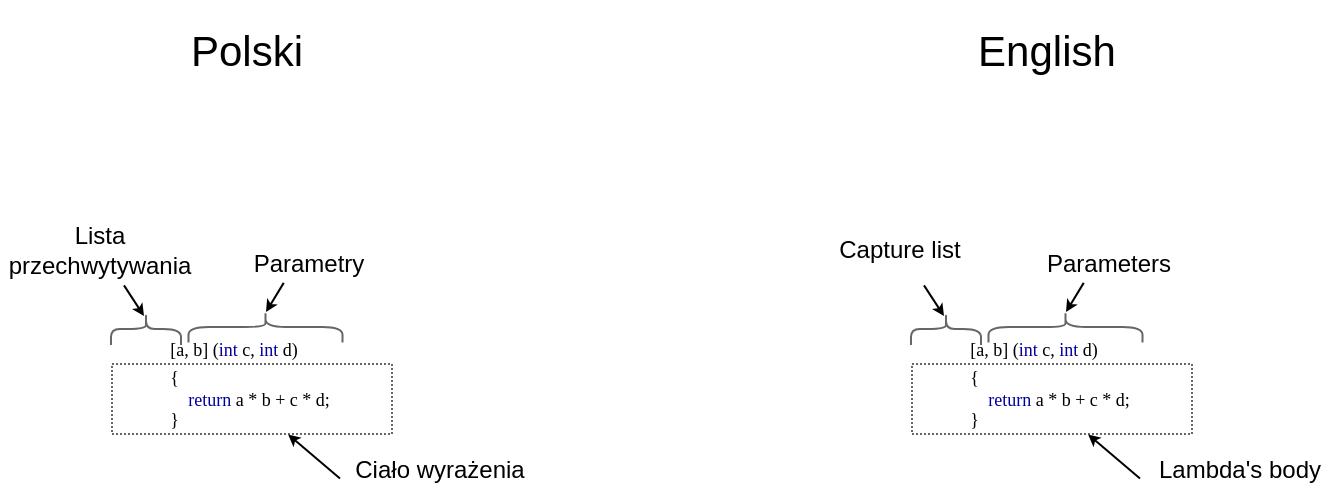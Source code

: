 <mxfile version="15.4.0" type="device" pages="3"><diagram id="8EntF4FvKqaCvW6eNbhl" name="Summary"><mxGraphModel dx="905" dy="667" grid="1" gridSize="10" guides="1" tooltips="1" connect="1" arrows="1" fold="1" page="1" pageScale="1" pageWidth="827" pageHeight="1169" math="0" shadow="0"><root><mxCell id="0"/><mxCell id="1" parent="0"/><mxCell id="fVPsr6wMrsrGlbquOJFx-3" value="&lt;p style=&quot;line-height: 200%&quot;&gt;&lt;/p&gt;&lt;div style=&quot;text-align: left ; line-height: 150%&quot;&gt;&lt;span style=&quot;font-size: 9px ; font-family: &amp;#34;jetbrains mono&amp;#34;&quot;&gt;[&lt;/span&gt;&lt;font style=&quot;font-size: 9px ; font-family: &amp;#34;jetbrains mono&amp;#34;&quot;&gt;a&lt;/font&gt;&lt;span style=&quot;font-size: 9px ; font-family: &amp;#34;jetbrains mono&amp;#34;&quot;&gt;, &lt;/span&gt;&lt;font style=&quot;font-size: 9px ; font-family: &amp;#34;jetbrains mono&amp;#34;&quot;&gt;b&lt;/font&gt;&lt;span style=&quot;font-size: 9px ; font-family: &amp;#34;jetbrains mono&amp;#34;&quot;&gt;] (&lt;/span&gt;&lt;font color=&quot;#00009f&quot; style=&quot;font-size: 9px ; font-family: &amp;#34;jetbrains mono&amp;#34;&quot;&gt;int&lt;/font&gt;&lt;span style=&quot;font-size: 9px ; font-family: &amp;#34;jetbrains mono&amp;#34;&quot;&gt; &lt;/span&gt;&lt;font style=&quot;font-size: 9px ; font-family: &amp;#34;jetbrains mono&amp;#34;&quot;&gt;c&lt;/font&gt;&lt;span style=&quot;font-size: 9px ; font-family: &amp;#34;jetbrains mono&amp;#34;&quot;&gt;, &lt;/span&gt;&lt;font color=&quot;#00009f&quot; style=&quot;font-size: 9px ; font-family: &amp;#34;jetbrains mono&amp;#34;&quot;&gt;int&lt;/font&gt;&lt;span style=&quot;font-size: 9px ; font-family: &amp;#34;jetbrains mono&amp;#34;&quot;&gt; &lt;/span&gt;&lt;font style=&quot;font-size: 9px ; font-family: &amp;#34;jetbrains mono&amp;#34;&quot;&gt;d&lt;/font&gt;&lt;span style=&quot;font-size: 9px ; font-family: &amp;#34;jetbrains mono&amp;#34;&quot;&gt;)&lt;/span&gt;&lt;/div&gt;&lt;font face=&quot;Jetbrains Mono&quot; style=&quot;font-size: 9px&quot;&gt;&lt;div style=&quot;text-align: left&quot;&gt;&lt;span&gt;{&lt;/span&gt;&lt;/div&gt;&lt;font style=&quot;font-size: 9px&quot; color=&quot;#00009f&quot;&gt;&lt;div style=&quot;text-align: left&quot;&gt;&lt;font color=&quot;#00009f&quot;&gt;&amp;nbsp; &amp;nbsp; return&lt;/font&gt;&lt;span style=&quot;color: rgb(0 , 0 , 0)&quot;&gt; &lt;/span&gt;&lt;font style=&quot;color: rgb(0 , 0 , 0)&quot;&gt;a&lt;/font&gt;&lt;span style=&quot;color: rgb(0 , 0 , 0)&quot;&gt; * &lt;/span&gt;&lt;font style=&quot;color: rgb(0 , 0 , 0)&quot;&gt;b&lt;/font&gt;&lt;span style=&quot;color: rgb(0 , 0 , 0)&quot;&gt; + &lt;/span&gt;&lt;font style=&quot;color: rgb(0 , 0 , 0)&quot;&gt;c&lt;/font&gt;&lt;span style=&quot;color: rgb(0 , 0 , 0)&quot;&gt; * &lt;/span&gt;&lt;font style=&quot;color: rgb(0 , 0 , 0)&quot;&gt;d&lt;/font&gt;&lt;span style=&quot;color: rgb(0 , 0 , 0)&quot;&gt;;&lt;/span&gt;&lt;/div&gt;&lt;/font&gt;&lt;div style=&quot;text-align: left&quot;&gt;&lt;span&gt;}&lt;/span&gt;&lt;/div&gt;&lt;/font&gt;&lt;p&gt;&lt;/p&gt;" style="rounded=1;whiteSpace=wrap;html=1;fillColor=none;strokeColor=none;" parent="1" vertex="1"><mxGeometry x="140" y="209" width="170" height="61" as="geometry"/></mxCell><mxCell id="48emd6NnR1DoI41wuNjU-4" value="" style="rounded=0;whiteSpace=wrap;html=1;fontSize=12;fillColor=none;strokeColor=#666666;fontColor=#333333;dashed=1;dashPattern=1 1;strokeWidth=1;" vertex="1" parent="1"><mxGeometry x="156" y="232" width="140" height="35" as="geometry"/></mxCell><mxCell id="fVPsr6wMrsrGlbquOJFx-7" value="" style="curved=1;endArrow=classic;html=1;rounded=0;fontColor=#FF3333;endSize=3;exitX=0;exitY=0.75;exitDx=0;exitDy=0;entryX=0.629;entryY=1.006;entryDx=0;entryDy=0;entryPerimeter=0;" parent="1" edge="1" target="48emd6NnR1DoI41wuNjU-4" source="zTWzpT8O-KkUl1kZ7TWv-6"><mxGeometry width="50" height="50" relative="1" as="geometry"><mxPoint x="271" y="320" as="sourcePoint"/><mxPoint x="360" y="240" as="targetPoint"/><Array as="points"/></mxGeometry></mxCell><mxCell id="fVPsr6wMrsrGlbquOJFx-10" value="" style="curved=1;endArrow=classic;html=1;rounded=0;fontColor=#FF3333;exitX=0.327;exitY=0.972;exitDx=0;exitDy=0;endSize=3;exitPerimeter=0;" parent="1" edge="1" source="zTWzpT8O-KkUl1kZ7TWv-5"><mxGeometry width="50" height="50" relative="1" as="geometry"><mxPoint x="336" y="173" as="sourcePoint"/><mxPoint x="233" y="206" as="targetPoint"/></mxGeometry></mxCell><mxCell id="zTWzpT8O-KkUl1kZ7TWv-3" value="" style="curved=1;endArrow=classic;html=1;rounded=0;exitX=0.62;exitY=1.019;exitDx=0;exitDy=0;startSize=6;endSize=3;exitPerimeter=0;" parent="1" edge="1" source="zTWzpT8O-KkUl1kZ7TWv-4"><mxGeometry width="50" height="50" relative="1" as="geometry"><mxPoint x="218" y="180" as="sourcePoint"/><mxPoint x="172" y="208" as="targetPoint"/></mxGeometry></mxCell><mxCell id="zTWzpT8O-KkUl1kZ7TWv-4" value="Lista przechwytywania" style="text;html=1;strokeColor=none;fillColor=none;align=center;verticalAlign=middle;whiteSpace=wrap;rounded=0;" parent="1" vertex="1"><mxGeometry x="100" y="157" width="100" height="35" as="geometry"/></mxCell><mxCell id="zTWzpT8O-KkUl1kZ7TWv-5" value="Parametry" style="text;html=1;strokeColor=none;fillColor=none;align=center;verticalAlign=middle;whiteSpace=wrap;rounded=0;fontSize=12;" parent="1" vertex="1"><mxGeometry x="218" y="172" width="73" height="20" as="geometry"/></mxCell><mxCell id="zTWzpT8O-KkUl1kZ7TWv-6" value="Ciało wyrażenia" style="text;html=1;strokeColor=none;fillColor=none;align=center;verticalAlign=middle;whiteSpace=wrap;rounded=0;" parent="1" vertex="1"><mxGeometry x="270" y="275" width="100" height="19" as="geometry"/></mxCell><mxCell id="48emd6NnR1DoI41wuNjU-2" value="" style="shape=curlyBracket;whiteSpace=wrap;html=1;rounded=1;rotation=90;fillColor=#f5f5f5;strokeColor=#666666;fontColor=#333333;" vertex="1" parent="1"><mxGeometry x="165" y="197" width="16" height="35" as="geometry"/></mxCell><mxCell id="48emd6NnR1DoI41wuNjU-3" value="" style="shape=curlyBracket;whiteSpace=wrap;html=1;rounded=1;fontColor=#333333;rotation=90;size=0.5;fillColor=#f5f5f5;strokeColor=#666666;" vertex="1" parent="1"><mxGeometry x="225" y="175" width="15.5" height="77" as="geometry"/></mxCell><mxCell id="48emd6NnR1DoI41wuNjU-5" value="Polski" style="text;html=1;strokeColor=none;fillColor=none;align=center;verticalAlign=middle;whiteSpace=wrap;rounded=0;dashed=1;dashPattern=1 1;fontSize=21;" vertex="1" parent="1"><mxGeometry x="156" y="50" width="135" height="50" as="geometry"/></mxCell><mxCell id="48emd6NnR1DoI41wuNjU-6" value="&lt;p style=&quot;line-height: 200%&quot;&gt;&lt;/p&gt;&lt;div style=&quot;text-align: left ; line-height: 150%&quot;&gt;&lt;span style=&quot;font-size: 9px ; font-family: &amp;#34;jetbrains mono&amp;#34;&quot;&gt;[&lt;/span&gt;&lt;font style=&quot;font-size: 9px ; font-family: &amp;#34;jetbrains mono&amp;#34;&quot;&gt;a&lt;/font&gt;&lt;span style=&quot;font-size: 9px ; font-family: &amp;#34;jetbrains mono&amp;#34;&quot;&gt;, &lt;/span&gt;&lt;font style=&quot;font-size: 9px ; font-family: &amp;#34;jetbrains mono&amp;#34;&quot;&gt;b&lt;/font&gt;&lt;span style=&quot;font-size: 9px ; font-family: &amp;#34;jetbrains mono&amp;#34;&quot;&gt;] (&lt;/span&gt;&lt;font color=&quot;#00009f&quot; style=&quot;font-size: 9px ; font-family: &amp;#34;jetbrains mono&amp;#34;&quot;&gt;int&lt;/font&gt;&lt;span style=&quot;font-size: 9px ; font-family: &amp;#34;jetbrains mono&amp;#34;&quot;&gt; &lt;/span&gt;&lt;font style=&quot;font-size: 9px ; font-family: &amp;#34;jetbrains mono&amp;#34;&quot;&gt;c&lt;/font&gt;&lt;span style=&quot;font-size: 9px ; font-family: &amp;#34;jetbrains mono&amp;#34;&quot;&gt;, &lt;/span&gt;&lt;font color=&quot;#00009f&quot; style=&quot;font-size: 9px ; font-family: &amp;#34;jetbrains mono&amp;#34;&quot;&gt;int&lt;/font&gt;&lt;span style=&quot;font-size: 9px ; font-family: &amp;#34;jetbrains mono&amp;#34;&quot;&gt; &lt;/span&gt;&lt;font style=&quot;font-size: 9px ; font-family: &amp;#34;jetbrains mono&amp;#34;&quot;&gt;d&lt;/font&gt;&lt;span style=&quot;font-size: 9px ; font-family: &amp;#34;jetbrains mono&amp;#34;&quot;&gt;)&lt;/span&gt;&lt;/div&gt;&lt;font face=&quot;Jetbrains Mono&quot; style=&quot;font-size: 9px&quot;&gt;&lt;div style=&quot;text-align: left&quot;&gt;&lt;span&gt;{&lt;/span&gt;&lt;/div&gt;&lt;font style=&quot;font-size: 9px&quot; color=&quot;#00009f&quot;&gt;&lt;div style=&quot;text-align: left&quot;&gt;&lt;font color=&quot;#00009f&quot;&gt;&amp;nbsp; &amp;nbsp; return&lt;/font&gt;&lt;span style=&quot;color: rgb(0 , 0 , 0)&quot;&gt; &lt;/span&gt;&lt;font style=&quot;color: rgb(0 , 0 , 0)&quot;&gt;a&lt;/font&gt;&lt;span style=&quot;color: rgb(0 , 0 , 0)&quot;&gt; * &lt;/span&gt;&lt;font style=&quot;color: rgb(0 , 0 , 0)&quot;&gt;b&lt;/font&gt;&lt;span style=&quot;color: rgb(0 , 0 , 0)&quot;&gt; + &lt;/span&gt;&lt;font style=&quot;color: rgb(0 , 0 , 0)&quot;&gt;c&lt;/font&gt;&lt;span style=&quot;color: rgb(0 , 0 , 0)&quot;&gt; * &lt;/span&gt;&lt;font style=&quot;color: rgb(0 , 0 , 0)&quot;&gt;d&lt;/font&gt;&lt;span style=&quot;color: rgb(0 , 0 , 0)&quot;&gt;;&lt;/span&gt;&lt;/div&gt;&lt;/font&gt;&lt;div style=&quot;text-align: left&quot;&gt;&lt;span&gt;}&lt;/span&gt;&lt;/div&gt;&lt;/font&gt;&lt;p&gt;&lt;/p&gt;" style="rounded=1;whiteSpace=wrap;html=1;fillColor=none;strokeColor=none;" vertex="1" parent="1"><mxGeometry x="540" y="209" width="170" height="61" as="geometry"/></mxCell><mxCell id="48emd6NnR1DoI41wuNjU-7" value="" style="rounded=0;whiteSpace=wrap;html=1;fontSize=12;fillColor=none;strokeColor=#666666;fontColor=#333333;dashed=1;dashPattern=1 1;strokeWidth=1;" vertex="1" parent="1"><mxGeometry x="556" y="232" width="140" height="35" as="geometry"/></mxCell><mxCell id="48emd6NnR1DoI41wuNjU-8" value="" style="curved=1;endArrow=classic;html=1;rounded=0;fontColor=#FF3333;endSize=3;exitX=0;exitY=0.75;exitDx=0;exitDy=0;entryX=0.629;entryY=1.006;entryDx=0;entryDy=0;entryPerimeter=0;" edge="1" parent="1" source="48emd6NnR1DoI41wuNjU-13" target="48emd6NnR1DoI41wuNjU-7"><mxGeometry width="50" height="50" relative="1" as="geometry"><mxPoint x="671" y="320" as="sourcePoint"/><mxPoint x="760" y="240" as="targetPoint"/><Array as="points"/></mxGeometry></mxCell><mxCell id="48emd6NnR1DoI41wuNjU-9" value="" style="curved=1;endArrow=classic;html=1;rounded=0;fontColor=#FF3333;exitX=0.327;exitY=0.972;exitDx=0;exitDy=0;endSize=3;exitPerimeter=0;" edge="1" parent="1" source="48emd6NnR1DoI41wuNjU-12"><mxGeometry width="50" height="50" relative="1" as="geometry"><mxPoint x="736" y="173" as="sourcePoint"/><mxPoint x="633" y="206" as="targetPoint"/></mxGeometry></mxCell><mxCell id="48emd6NnR1DoI41wuNjU-10" value="" style="curved=1;endArrow=classic;html=1;rounded=0;exitX=0.62;exitY=1.019;exitDx=0;exitDy=0;startSize=6;endSize=3;exitPerimeter=0;" edge="1" parent="1" source="48emd6NnR1DoI41wuNjU-11"><mxGeometry width="50" height="50" relative="1" as="geometry"><mxPoint x="618" y="180" as="sourcePoint"/><mxPoint x="572" y="208" as="targetPoint"/></mxGeometry></mxCell><mxCell id="48emd6NnR1DoI41wuNjU-11" value="Capture list" style="text;html=1;strokeColor=none;fillColor=none;align=center;verticalAlign=middle;whiteSpace=wrap;rounded=0;" vertex="1" parent="1"><mxGeometry x="500" y="157" width="100" height="35" as="geometry"/></mxCell><mxCell id="48emd6NnR1DoI41wuNjU-12" value="Parameters" style="text;html=1;strokeColor=none;fillColor=none;align=center;verticalAlign=middle;whiteSpace=wrap;rounded=0;fontSize=12;" vertex="1" parent="1"><mxGeometry x="618" y="172" width="73" height="20" as="geometry"/></mxCell><mxCell id="48emd6NnR1DoI41wuNjU-13" value="Lambda's body" style="text;html=1;strokeColor=none;fillColor=none;align=center;verticalAlign=middle;whiteSpace=wrap;rounded=0;" vertex="1" parent="1"><mxGeometry x="670" y="275" width="100" height="19" as="geometry"/></mxCell><mxCell id="48emd6NnR1DoI41wuNjU-14" value="" style="shape=curlyBracket;whiteSpace=wrap;html=1;rounded=1;rotation=90;fillColor=#f5f5f5;strokeColor=#666666;fontColor=#333333;" vertex="1" parent="1"><mxGeometry x="565" y="197" width="16" height="35" as="geometry"/></mxCell><mxCell id="48emd6NnR1DoI41wuNjU-15" value="" style="shape=curlyBracket;whiteSpace=wrap;html=1;rounded=1;fontColor=#333333;rotation=90;size=0.5;fillColor=#f5f5f5;strokeColor=#666666;" vertex="1" parent="1"><mxGeometry x="625" y="175" width="15.5" height="77" as="geometry"/></mxCell><mxCell id="48emd6NnR1DoI41wuNjU-16" value="English" style="text;html=1;strokeColor=none;fillColor=none;align=center;verticalAlign=middle;whiteSpace=wrap;rounded=0;dashed=1;dashPattern=1 1;fontSize=21;" vertex="1" parent="1"><mxGeometry x="556" y="50" width="135" height="50" as="geometry"/></mxCell></root></mxGraphModel></diagram><diagram id="fAhfGu10EKaygQ_Nlf2L" name="std::transform"><mxGraphModel dx="1027" dy="800" grid="1" gridSize="10" guides="1" tooltips="1" connect="1" arrows="1" fold="1" page="1" pageScale="1" pageWidth="827" pageHeight="1169" background="none" math="0" shadow="0"><root><mxCell id="4FN8TslbE055ciTKer61-0"/><mxCell id="4FN8TslbE055ciTKer61-1" parent="4FN8TslbE055ciTKer61-0"/><mxCell id="Ez8po2vATeH91t0ekF6F-0" value="&lt;font face=&quot;Jetbrains Mono&quot; style=&quot;font-size: 10px&quot;&gt;&lt;font style=&quot;font-size: 10px&quot;&gt;std::&lt;/font&gt;transform(&lt;font style=&quot;font-size: 10px&quot; color=&quot;#ff0000&quot;&gt;&lt;i&gt;początek, koniec&lt;/i&gt;&lt;/font&gt;, &lt;i&gt;&lt;font style=&quot;font-size: 10px&quot; color=&quot;#0066cc&quot;&gt;cel&lt;/font&gt;&lt;/i&gt;, &lt;i&gt;&lt;font style=&quot;font-size: 10px&quot; color=&quot;#00cc00&quot;&gt;lambda&lt;/font&gt;&lt;/i&gt;)&lt;/font&gt;" style="rounded=1;whiteSpace=wrap;html=1;strokeColor=none;fillColor=none;" vertex="1" parent="4FN8TslbE055ciTKer61-1"><mxGeometry x="64" y="350" width="350" height="30" as="geometry"/></mxCell><mxCell id="Ez8po2vATeH91t0ekF6F-1" value="" style="curved=1;endArrow=classic;html=1;rounded=0;fontColor=#FF3333;exitX=0.25;exitY=0;exitDx=0;exitDy=0;entryX=0.713;entryY=0.998;entryDx=0;entryDy=0;entryPerimeter=0;" edge="1" parent="4FN8TslbE055ciTKer61-1" source="Ez8po2vATeH91t0ekF6F-6" target="Ez8po2vATeH91t0ekF6F-0"><mxGeometry width="50" height="50" relative="1" as="geometry"><mxPoint x="315.2" y="426" as="sourcePoint"/><mxPoint x="319" y="366" as="targetPoint"/><Array as="points"/></mxGeometry></mxCell><mxCell id="Ez8po2vATeH91t0ekF6F-2" value="" style="curved=1;endArrow=classic;html=1;rounded=0;fontColor=#FF3333;entryX=0.5;entryY=0;entryDx=0;entryDy=0;exitX=0.574;exitY=1.029;exitDx=0;exitDy=0;exitPerimeter=0;" edge="1" parent="4FN8TslbE055ciTKer61-1" source="Ez8po2vATeH91t0ekF6F-4" target="Ez8po2vATeH91t0ekF6F-0"><mxGeometry width="50" height="50" relative="1" as="geometry"><mxPoint x="224" y="287" as="sourcePoint"/><mxPoint x="246" y="352" as="targetPoint"/></mxGeometry></mxCell><mxCell id="Ez8po2vATeH91t0ekF6F-3" value="" style="curved=1;endArrow=classic;html=1;rounded=0;entryX=0.837;entryY=0.014;entryDx=0;entryDy=0;entryPerimeter=0;exitX=0.371;exitY=1.021;exitDx=0;exitDy=0;exitPerimeter=0;" edge="1" parent="4FN8TslbE055ciTKer61-1" source="Ez8po2vATeH91t0ekF6F-5" target="Ez8po2vATeH91t0ekF6F-0"><mxGeometry width="50" height="50" relative="1" as="geometry"><mxPoint x="383.29" y="285" as="sourcePoint"/><mxPoint x="374" y="354" as="targetPoint"/></mxGeometry></mxCell><mxCell id="Ez8po2vATeH91t0ekF6F-4" value="Zestaw danych do przekształcenia (np. tablica)" style="text;html=1;strokeColor=none;fillColor=none;align=center;verticalAlign=middle;whiteSpace=wrap;rounded=0;" vertex="1" parent="4FN8TslbE055ciTKer61-1"><mxGeometry x="130" y="267" width="156" height="30" as="geometry"/></mxCell><mxCell id="Ez8po2vATeH91t0ekF6F-5" value="Lambda, którą algorytm wywołuje dla każdego elementu wektora" style="text;html=1;strokeColor=none;fillColor=none;align=center;verticalAlign=middle;whiteSpace=wrap;rounded=0;" vertex="1" parent="4FN8TslbE055ciTKer61-1"><mxGeometry x="300" y="258" width="190" height="48" as="geometry"/></mxCell><mxCell id="Ez8po2vATeH91t0ekF6F-6" value="Informuje, gdzie algorytm ma zapisać przekształcone dane" style="text;html=1;strokeColor=none;fillColor=none;align=center;verticalAlign=middle;whiteSpace=wrap;rounded=0;" vertex="1" parent="4FN8TslbE055ciTKer61-1"><mxGeometry x="290" y="410" width="160" height="30" as="geometry"/></mxCell><mxCell id="cBZ8NSXf2fIi9mEdBwxl-0" value="Polski" style="text;html=1;strokeColor=none;fillColor=none;align=center;verticalAlign=middle;whiteSpace=wrap;rounded=0;dashed=1;dashPattern=1 1;fontSize=21;" vertex="1" parent="4FN8TslbE055ciTKer61-1"><mxGeometry x="156" y="60" width="135" height="50" as="geometry"/></mxCell><mxCell id="cBZ8NSXf2fIi9mEdBwxl-1" value="English" style="text;html=1;strokeColor=none;fillColor=none;align=center;verticalAlign=middle;whiteSpace=wrap;rounded=0;dashed=1;dashPattern=1 1;fontSize=21;" vertex="1" parent="4FN8TslbE055ciTKer61-1"><mxGeometry x="760" y="60" width="135" height="50" as="geometry"/></mxCell><mxCell id="cBZ8NSXf2fIi9mEdBwxl-4" value="&lt;font face=&quot;Jetbrains Mono&quot; style=&quot;font-size: 10px&quot;&gt;&lt;font style=&quot;font-size: 10px&quot;&gt;std::&lt;/font&gt;transform(&lt;font style=&quot;font-size: 10px&quot; color=&quot;#ff0000&quot;&gt;&lt;i&gt;begin, end&lt;/i&gt;&lt;/font&gt;, &lt;i&gt;&lt;font style=&quot;font-size: 10px&quot; color=&quot;#0066cc&quot;&gt;target&lt;/font&gt;&lt;/i&gt;, &lt;i&gt;&lt;font style=&quot;font-size: 10px&quot; color=&quot;#00cc00&quot;&gt;lambda&lt;/font&gt;&lt;/i&gt;)&lt;/font&gt;" style="rounded=1;whiteSpace=wrap;html=1;strokeColor=none;fillColor=none;" vertex="1" parent="4FN8TslbE055ciTKer61-1"><mxGeometry x="590" y="350" width="350" height="30" as="geometry"/></mxCell><mxCell id="cBZ8NSXf2fIi9mEdBwxl-5" value="" style="curved=1;endArrow=classic;html=1;rounded=0;fontColor=#FF3333;exitX=0.25;exitY=0;exitDx=0;exitDy=0;entryX=0.667;entryY=1.014;entryDx=0;entryDy=0;entryPerimeter=0;" edge="1" parent="4FN8TslbE055ciTKer61-1" source="cBZ8NSXf2fIi9mEdBwxl-10" target="cBZ8NSXf2fIi9mEdBwxl-4"><mxGeometry width="50" height="50" relative="1" as="geometry"><mxPoint x="841.2" y="426" as="sourcePoint"/><mxPoint x="845" y="366" as="targetPoint"/><Array as="points"/></mxGeometry></mxCell><mxCell id="cBZ8NSXf2fIi9mEdBwxl-6" value="" style="curved=1;endArrow=classic;html=1;rounded=0;fontColor=#FF3333;entryX=0.482;entryY=0.025;entryDx=0;entryDy=0;exitX=0.574;exitY=1.029;exitDx=0;exitDy=0;exitPerimeter=0;entryPerimeter=0;" edge="1" parent="4FN8TslbE055ciTKer61-1" source="cBZ8NSXf2fIi9mEdBwxl-8" target="cBZ8NSXf2fIi9mEdBwxl-4"><mxGeometry width="50" height="50" relative="1" as="geometry"><mxPoint x="750" y="287" as="sourcePoint"/><mxPoint x="772" y="352" as="targetPoint"/></mxGeometry></mxCell><mxCell id="cBZ8NSXf2fIi9mEdBwxl-7" value="" style="curved=1;endArrow=classic;html=1;rounded=0;entryX=0.805;entryY=0.048;entryDx=0;entryDy=0;entryPerimeter=0;exitX=0.371;exitY=1.021;exitDx=0;exitDy=0;exitPerimeter=0;" edge="1" parent="4FN8TslbE055ciTKer61-1" source="cBZ8NSXf2fIi9mEdBwxl-9" target="cBZ8NSXf2fIi9mEdBwxl-4"><mxGeometry width="50" height="50" relative="1" as="geometry"><mxPoint x="909.29" y="285" as="sourcePoint"/><mxPoint x="900" y="354" as="targetPoint"/></mxGeometry></mxCell><mxCell id="cBZ8NSXf2fIi9mEdBwxl-8" value="Data range to transform (f.e.: array)" style="text;html=1;strokeColor=none;fillColor=none;align=center;verticalAlign=middle;whiteSpace=wrap;rounded=0;" vertex="1" parent="4FN8TslbE055ciTKer61-1"><mxGeometry x="656" y="267" width="156" height="30" as="geometry"/></mxCell><mxCell id="cBZ8NSXf2fIi9mEdBwxl-9" value="Lambda, that the algorytm calls for each element of the range" style="text;html=1;strokeColor=none;fillColor=none;align=center;verticalAlign=middle;whiteSpace=wrap;rounded=0;" vertex="1" parent="4FN8TslbE055ciTKer61-1"><mxGeometry x="826" y="258" width="190" height="48" as="geometry"/></mxCell><mxCell id="cBZ8NSXf2fIi9mEdBwxl-10" value="Tells the algorithm where to store the transformation result" style="text;html=1;strokeColor=none;fillColor=none;align=center;verticalAlign=middle;whiteSpace=wrap;rounded=0;" vertex="1" parent="4FN8TslbE055ciTKer61-1"><mxGeometry x="800" y="410" width="176" height="30" as="geometry"/></mxCell></root></mxGraphModel></diagram><diagram id="TgTsoE_6YTc5Px-j--yP" name="std::ranges::transform"><mxGraphModel dx="1027" dy="800" grid="1" gridSize="10" guides="1" tooltips="1" connect="1" arrows="1" fold="1" page="1" pageScale="1" pageWidth="827" pageHeight="1169" math="0" shadow="0"><root><mxCell id="TrcojsPUlMmj4x0zYOp3-0"/><mxCell id="TrcojsPUlMmj4x0zYOp3-1" parent="TrcojsPUlMmj4x0zYOp3-0"/><mxCell id="TrcojsPUlMmj4x0zYOp3-2" value="&lt;font face=&quot;Jetbrains Mono&quot; style=&quot;font-size: 10px&quot;&gt;&lt;font style=&quot;font-size: 10px&quot;&gt;std::ranges::&lt;/font&gt;transform(&lt;font style=&quot;font-size: 10px&quot; color=&quot;#ff0000&quot;&gt;&lt;i&gt;źródło danych&lt;/i&gt;&lt;/font&gt;, &lt;i&gt;&lt;font style=&quot;font-size: 10px&quot; color=&quot;#0066cc&quot;&gt;cel&lt;/font&gt;&lt;/i&gt;, &lt;i&gt;&lt;font style=&quot;font-size: 10px&quot; color=&quot;#00cc00&quot;&gt;lambda&lt;/font&gt;&lt;/i&gt;)&lt;/font&gt;" style="rounded=1;whiteSpace=wrap;html=1;strokeColor=none;fillColor=none;" parent="TrcojsPUlMmj4x0zYOp3-1" vertex="1"><mxGeometry x="64" y="350" width="350" height="30" as="geometry"/></mxCell><mxCell id="TrcojsPUlMmj4x0zYOp3-3" value="" style="curved=1;endArrow=classic;html=1;rounded=0;fontColor=#FF3333;exitX=0.25;exitY=0;exitDx=0;exitDy=0;entryX=0.75;entryY=1;entryDx=0;entryDy=0;" parent="TrcojsPUlMmj4x0zYOp3-1" edge="1" target="TrcojsPUlMmj4x0zYOp3-2" source="TrcojsPUlMmj4x0zYOp3-9"><mxGeometry width="50" height="50" relative="1" as="geometry"><mxPoint x="315.2" y="426" as="sourcePoint"/><mxPoint x="319" y="366" as="targetPoint"/><Array as="points"/></mxGeometry></mxCell><mxCell id="TrcojsPUlMmj4x0zYOp3-5" value="" style="curved=1;endArrow=classic;html=1;rounded=0;fontColor=#FF3333;entryX=0.547;entryY=0.033;entryDx=0;entryDy=0;entryPerimeter=0;exitX=0.574;exitY=1.029;exitDx=0;exitDy=0;exitPerimeter=0;" parent="TrcojsPUlMmj4x0zYOp3-1" edge="1" target="TrcojsPUlMmj4x0zYOp3-2" source="TrcojsPUlMmj4x0zYOp3-7"><mxGeometry width="50" height="50" relative="1" as="geometry"><mxPoint x="224" y="287" as="sourcePoint"/><mxPoint x="246" y="352" as="targetPoint"/></mxGeometry></mxCell><mxCell id="TrcojsPUlMmj4x0zYOp3-6" value="" style="curved=1;endArrow=classic;html=1;rounded=0;entryX=0.915;entryY=-0.005;entryDx=0;entryDy=0;entryPerimeter=0;exitX=0.371;exitY=1.021;exitDx=0;exitDy=0;exitPerimeter=0;" parent="TrcojsPUlMmj4x0zYOp3-1" edge="1" target="TrcojsPUlMmj4x0zYOp3-2" source="TrcojsPUlMmj4x0zYOp3-8"><mxGeometry width="50" height="50" relative="1" as="geometry"><mxPoint x="383.29" y="285" as="sourcePoint"/><mxPoint x="374" y="354" as="targetPoint"/></mxGeometry></mxCell><mxCell id="TrcojsPUlMmj4x0zYOp3-7" value="Zestaw danych do przekształcenia (np. tablica)" style="text;html=1;strokeColor=none;fillColor=none;align=center;verticalAlign=middle;whiteSpace=wrap;rounded=0;" parent="TrcojsPUlMmj4x0zYOp3-1" vertex="1"><mxGeometry x="130" y="267" width="156" height="30" as="geometry"/></mxCell><mxCell id="TrcojsPUlMmj4x0zYOp3-8" value="Lambda, którą algorytm wywołuje dla każdego elementu wektora" style="text;html=1;strokeColor=none;fillColor=none;align=center;verticalAlign=middle;whiteSpace=wrap;rounded=0;" parent="TrcojsPUlMmj4x0zYOp3-1" vertex="1"><mxGeometry x="330" y="258" width="190" height="48" as="geometry"/></mxCell><mxCell id="TrcojsPUlMmj4x0zYOp3-9" value="Informuje, gdzie algorytm ma zapisać przekształcone dane" style="text;html=1;strokeColor=none;fillColor=none;align=center;verticalAlign=middle;whiteSpace=wrap;rounded=0;" parent="TrcojsPUlMmj4x0zYOp3-1" vertex="1"><mxGeometry x="290" y="410" width="160" height="30" as="geometry"/></mxCell><mxCell id="2aD5S5rc74HZHh4UNZyr-2" style="rounded=0;orthogonalLoop=1;jettySize=auto;html=1;entryX=0.547;entryY=0.052;entryDx=0;entryDy=0;entryPerimeter=0;fontSize=21;startSize=6;endSize=3;" edge="1" parent="TrcojsPUlMmj4x0zYOp3-1" source="95JIx-T50S-iVn51r5iC-0" target="2aD5S5rc74HZHh4UNZyr-0"><mxGeometry relative="1" as="geometry"/></mxCell><mxCell id="95JIx-T50S-iVn51r5iC-0" value="Data range to transform (f.e.: array)" style="text;html=1;strokeColor=none;fillColor=none;align=center;verticalAlign=middle;whiteSpace=wrap;rounded=0;" vertex="1" parent="TrcojsPUlMmj4x0zYOp3-1"><mxGeometry x="690" y="267" width="156" height="30" as="geometry"/></mxCell><mxCell id="2aD5S5rc74HZHh4UNZyr-3" style="rounded=0;orthogonalLoop=1;jettySize=auto;html=1;entryX=0.853;entryY=0.033;entryDx=0;entryDy=0;entryPerimeter=0;fontSize=21;startSize=6;endSize=3;" edge="1" parent="TrcojsPUlMmj4x0zYOp3-1" source="95JIx-T50S-iVn51r5iC-1" target="2aD5S5rc74HZHh4UNZyr-0"><mxGeometry relative="1" as="geometry"/></mxCell><mxCell id="95JIx-T50S-iVn51r5iC-1" value="Lambda, that the algorytm calls for each element of the range" style="text;html=1;strokeColor=none;fillColor=none;align=center;verticalAlign=middle;whiteSpace=wrap;rounded=0;" vertex="1" parent="TrcojsPUlMmj4x0zYOp3-1"><mxGeometry x="870" y="258" width="190" height="48" as="geometry"/></mxCell><mxCell id="2aD5S5rc74HZHh4UNZyr-4" style="rounded=0;orthogonalLoop=1;jettySize=auto;html=1;entryX=0.69;entryY=1.037;entryDx=0;entryDy=0;entryPerimeter=0;fontSize=21;startSize=6;endSize=3;" edge="1" parent="TrcojsPUlMmj4x0zYOp3-1" source="95JIx-T50S-iVn51r5iC-2" target="2aD5S5rc74HZHh4UNZyr-0"><mxGeometry relative="1" as="geometry"/></mxCell><mxCell id="95JIx-T50S-iVn51r5iC-2" value="Tells the algorithm where to store the transformation result" style="text;html=1;strokeColor=none;fillColor=none;align=center;verticalAlign=middle;whiteSpace=wrap;rounded=0;" vertex="1" parent="TrcojsPUlMmj4x0zYOp3-1"><mxGeometry x="790" y="410" width="176" height="30" as="geometry"/></mxCell><mxCell id="2aD5S5rc74HZHh4UNZyr-0" value="&lt;font face=&quot;Jetbrains Mono&quot; style=&quot;font-size: 10px&quot;&gt;&lt;font style=&quot;font-size: 10px&quot;&gt;std::ranges::&lt;/font&gt;transform(&lt;font style=&quot;font-size: 10px&quot; color=&quot;#ff0000&quot;&gt;&lt;i&gt;source&lt;/i&gt;&lt;/font&gt;, &lt;i&gt;&lt;font style=&quot;font-size: 10px&quot; color=&quot;#0066cc&quot;&gt;target&lt;/font&gt;&lt;/i&gt;, &lt;i&gt;&lt;font style=&quot;font-size: 10px&quot; color=&quot;#00cc00&quot;&gt;lambda&lt;/font&gt;&lt;/i&gt;)&lt;/font&gt;" style="rounded=1;whiteSpace=wrap;html=1;strokeColor=none;fillColor=none;" vertex="1" parent="TrcojsPUlMmj4x0zYOp3-1"><mxGeometry x="626" y="350" width="350" height="30" as="geometry"/></mxCell><mxCell id="UD-6Va_fFB3yW8kOjj2Z-0" value="Polski" style="text;html=1;strokeColor=none;fillColor=none;align=center;verticalAlign=middle;whiteSpace=wrap;rounded=0;dashed=1;dashPattern=1 1;fontSize=21;" vertex="1" parent="TrcojsPUlMmj4x0zYOp3-1"><mxGeometry x="156" y="60" width="135" height="50" as="geometry"/></mxCell><mxCell id="UD-6Va_fFB3yW8kOjj2Z-1" value="English" style="text;html=1;strokeColor=none;fillColor=none;align=center;verticalAlign=middle;whiteSpace=wrap;rounded=0;dashed=1;dashPattern=1 1;fontSize=21;" vertex="1" parent="TrcojsPUlMmj4x0zYOp3-1"><mxGeometry x="760" y="60" width="135" height="50" as="geometry"/></mxCell></root></mxGraphModel></diagram></mxfile>